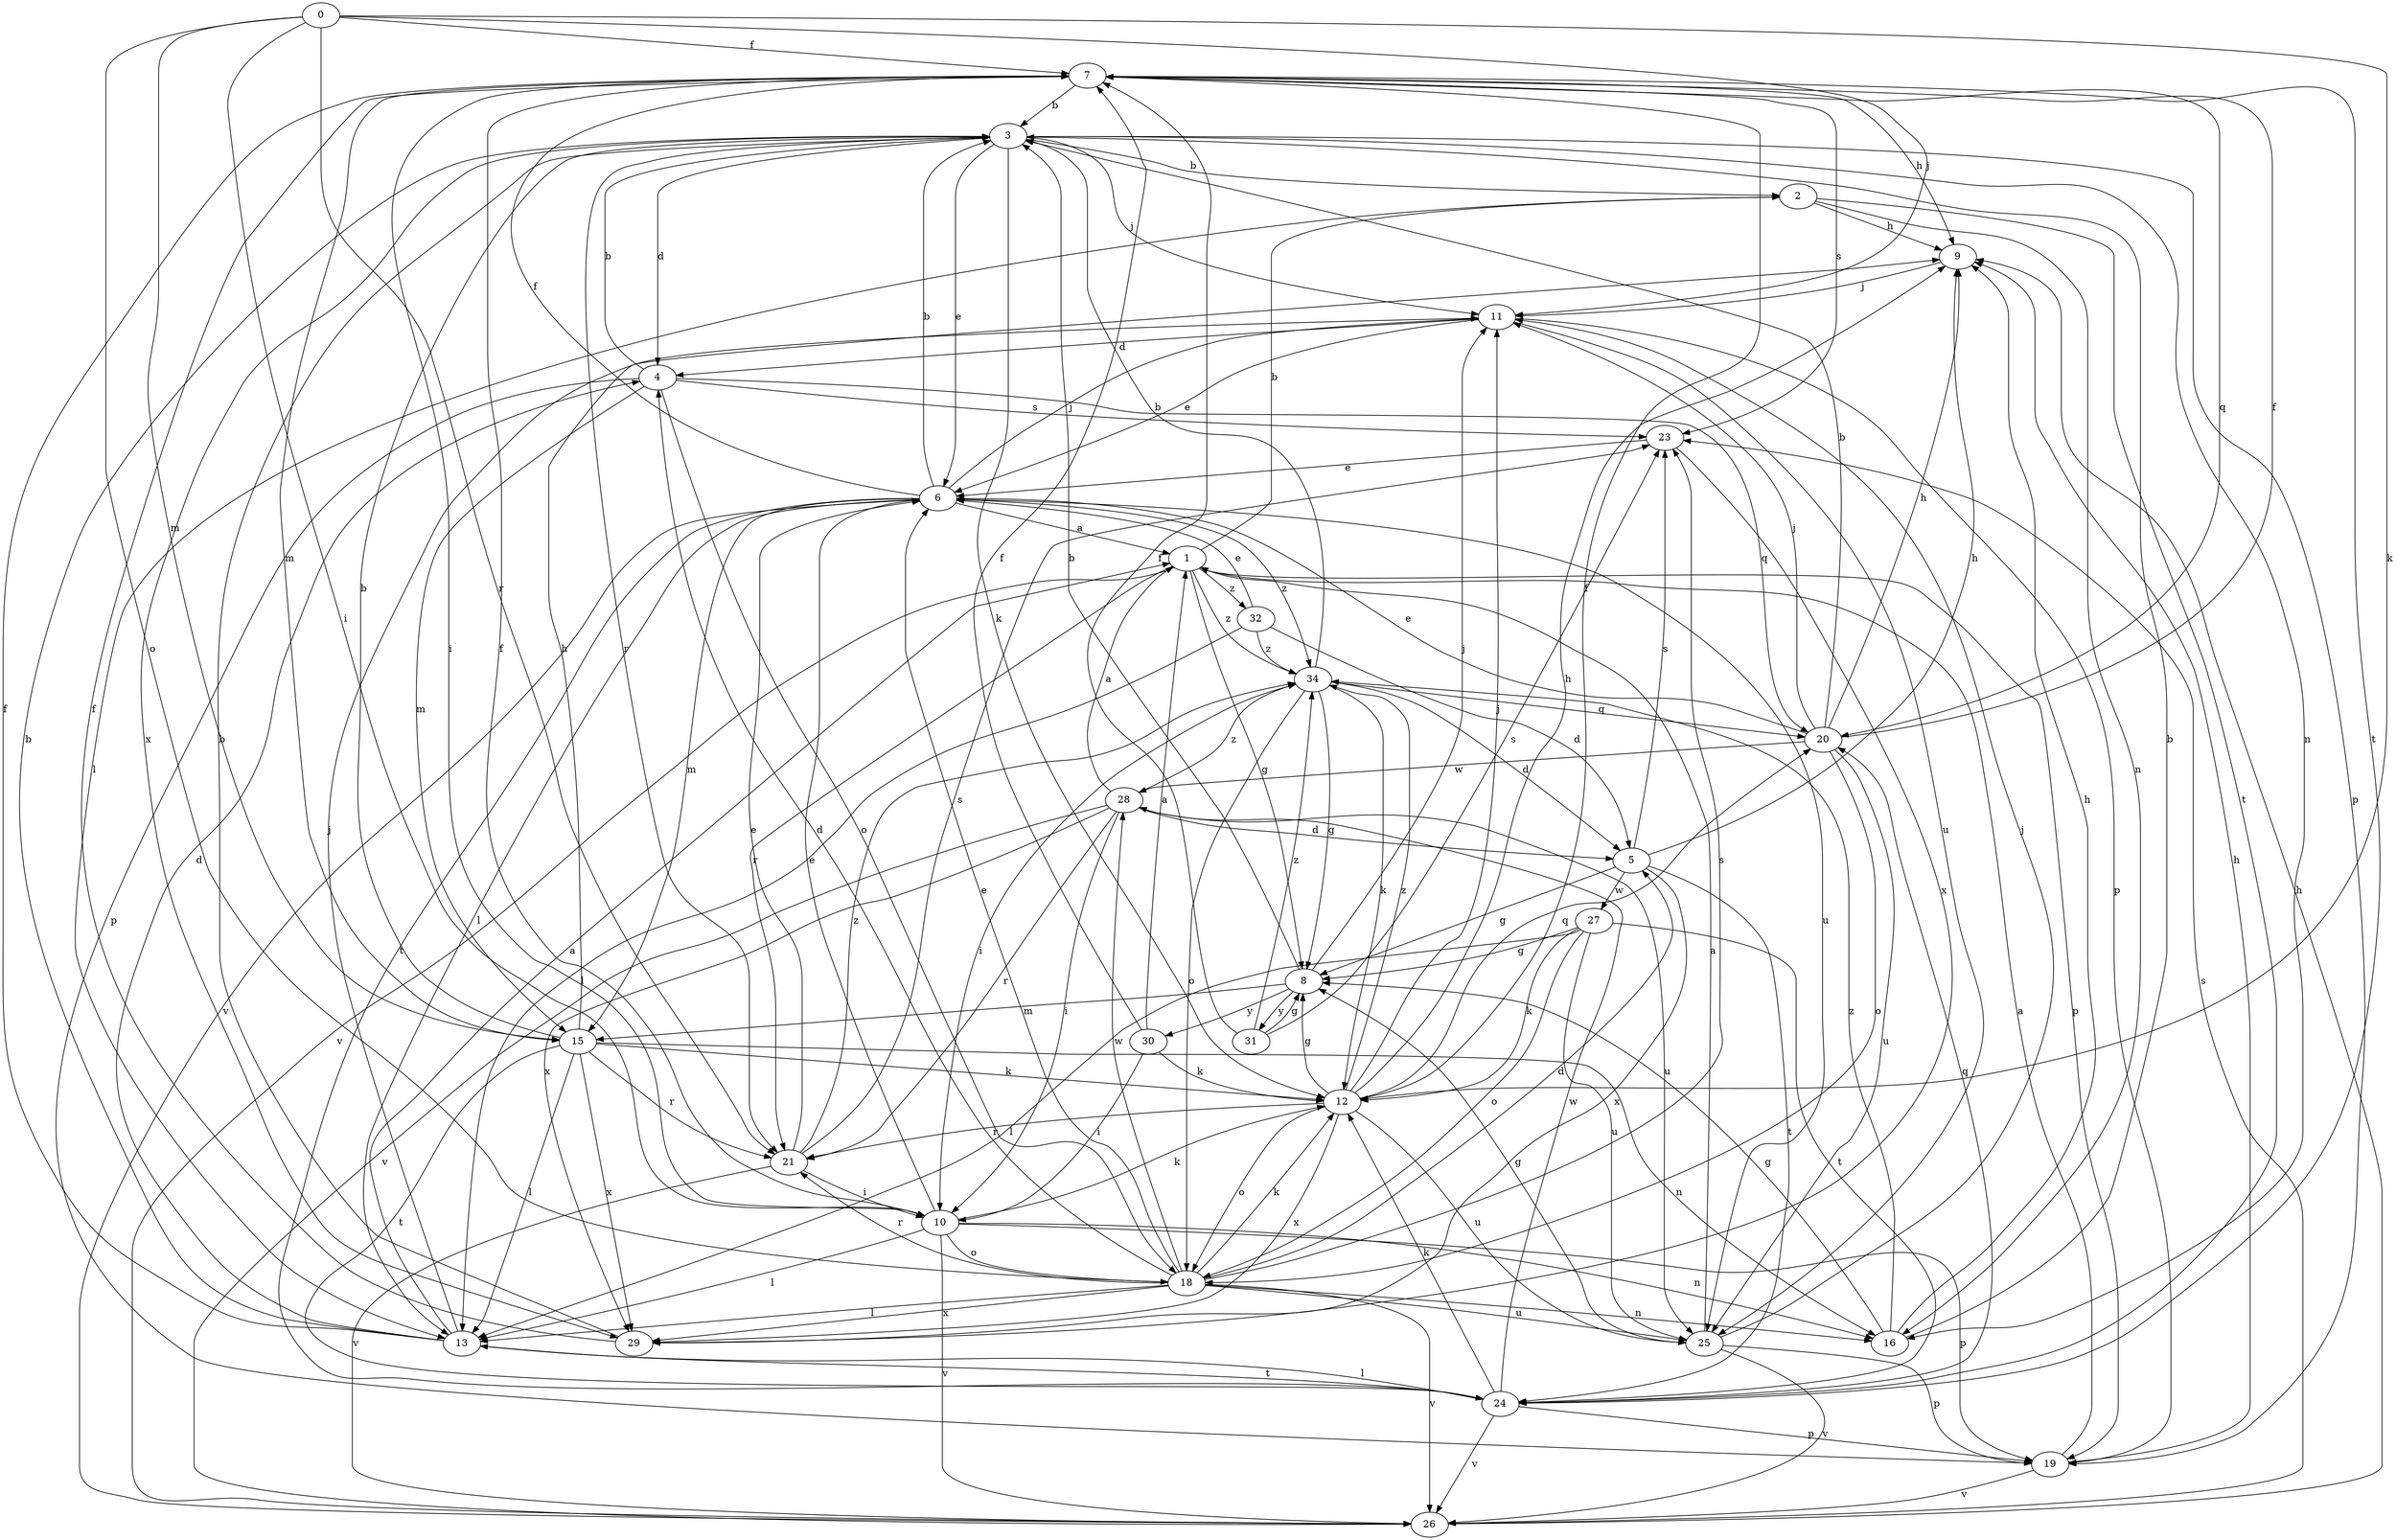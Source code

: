 strict digraph  {
0;
1;
2;
3;
4;
5;
6;
7;
8;
9;
10;
11;
12;
13;
15;
16;
18;
19;
20;
21;
23;
24;
25;
26;
27;
28;
29;
30;
31;
32;
34;
0 -> 7  [label=f];
0 -> 10  [label=i];
0 -> 11  [label=j];
0 -> 12  [label=k];
0 -> 15  [label=m];
0 -> 18  [label=o];
0 -> 21  [label=r];
1 -> 2  [label=b];
1 -> 8  [label=g];
1 -> 19  [label=p];
1 -> 21  [label=r];
1 -> 26  [label=v];
1 -> 32  [label=z];
1 -> 34  [label=z];
2 -> 9  [label=h];
2 -> 13  [label=l];
2 -> 16  [label=n];
2 -> 24  [label=t];
3 -> 2  [label=b];
3 -> 4  [label=d];
3 -> 6  [label=e];
3 -> 11  [label=j];
3 -> 12  [label=k];
3 -> 16  [label=n];
3 -> 19  [label=p];
3 -> 21  [label=r];
3 -> 29  [label=x];
4 -> 3  [label=b];
4 -> 15  [label=m];
4 -> 18  [label=o];
4 -> 19  [label=p];
4 -> 20  [label=q];
4 -> 23  [label=s];
5 -> 8  [label=g];
5 -> 9  [label=h];
5 -> 23  [label=s];
5 -> 24  [label=t];
5 -> 27  [label=w];
5 -> 29  [label=x];
6 -> 1  [label=a];
6 -> 3  [label=b];
6 -> 7  [label=f];
6 -> 11  [label=j];
6 -> 13  [label=l];
6 -> 15  [label=m];
6 -> 24  [label=t];
6 -> 25  [label=u];
6 -> 26  [label=v];
6 -> 34  [label=z];
7 -> 3  [label=b];
7 -> 9  [label=h];
7 -> 10  [label=i];
7 -> 15  [label=m];
7 -> 20  [label=q];
7 -> 23  [label=s];
7 -> 24  [label=t];
8 -> 3  [label=b];
8 -> 11  [label=j];
8 -> 15  [label=m];
8 -> 30  [label=y];
8 -> 31  [label=y];
9 -> 11  [label=j];
10 -> 6  [label=e];
10 -> 7  [label=f];
10 -> 12  [label=k];
10 -> 13  [label=l];
10 -> 16  [label=n];
10 -> 18  [label=o];
10 -> 19  [label=p];
10 -> 26  [label=v];
11 -> 4  [label=d];
11 -> 6  [label=e];
11 -> 19  [label=p];
11 -> 25  [label=u];
12 -> 7  [label=f];
12 -> 8  [label=g];
12 -> 9  [label=h];
12 -> 11  [label=j];
12 -> 18  [label=o];
12 -> 20  [label=q];
12 -> 21  [label=r];
12 -> 25  [label=u];
12 -> 29  [label=x];
12 -> 34  [label=z];
13 -> 1  [label=a];
13 -> 3  [label=b];
13 -> 4  [label=d];
13 -> 7  [label=f];
13 -> 11  [label=j];
13 -> 24  [label=t];
15 -> 3  [label=b];
15 -> 9  [label=h];
15 -> 12  [label=k];
15 -> 13  [label=l];
15 -> 16  [label=n];
15 -> 21  [label=r];
15 -> 24  [label=t];
15 -> 29  [label=x];
16 -> 3  [label=b];
16 -> 8  [label=g];
16 -> 9  [label=h];
16 -> 34  [label=z];
18 -> 4  [label=d];
18 -> 5  [label=d];
18 -> 6  [label=e];
18 -> 12  [label=k];
18 -> 13  [label=l];
18 -> 16  [label=n];
18 -> 21  [label=r];
18 -> 23  [label=s];
18 -> 25  [label=u];
18 -> 26  [label=v];
18 -> 28  [label=w];
18 -> 29  [label=x];
19 -> 1  [label=a];
19 -> 9  [label=h];
19 -> 26  [label=v];
20 -> 3  [label=b];
20 -> 6  [label=e];
20 -> 7  [label=f];
20 -> 9  [label=h];
20 -> 11  [label=j];
20 -> 18  [label=o];
20 -> 25  [label=u];
20 -> 28  [label=w];
21 -> 6  [label=e];
21 -> 10  [label=i];
21 -> 23  [label=s];
21 -> 26  [label=v];
21 -> 34  [label=z];
23 -> 6  [label=e];
23 -> 29  [label=x];
24 -> 12  [label=k];
24 -> 13  [label=l];
24 -> 19  [label=p];
24 -> 20  [label=q];
24 -> 26  [label=v];
24 -> 28  [label=w];
25 -> 1  [label=a];
25 -> 8  [label=g];
25 -> 11  [label=j];
25 -> 19  [label=p];
25 -> 26  [label=v];
26 -> 9  [label=h];
26 -> 23  [label=s];
27 -> 8  [label=g];
27 -> 12  [label=k];
27 -> 13  [label=l];
27 -> 18  [label=o];
27 -> 24  [label=t];
27 -> 25  [label=u];
28 -> 1  [label=a];
28 -> 5  [label=d];
28 -> 10  [label=i];
28 -> 21  [label=r];
28 -> 25  [label=u];
28 -> 26  [label=v];
28 -> 29  [label=x];
28 -> 34  [label=z];
29 -> 3  [label=b];
29 -> 7  [label=f];
30 -> 1  [label=a];
30 -> 7  [label=f];
30 -> 10  [label=i];
30 -> 12  [label=k];
31 -> 7  [label=f];
31 -> 8  [label=g];
31 -> 23  [label=s];
31 -> 34  [label=z];
32 -> 5  [label=d];
32 -> 6  [label=e];
32 -> 13  [label=l];
32 -> 34  [label=z];
34 -> 3  [label=b];
34 -> 5  [label=d];
34 -> 8  [label=g];
34 -> 10  [label=i];
34 -> 12  [label=k];
34 -> 18  [label=o];
34 -> 20  [label=q];
}
